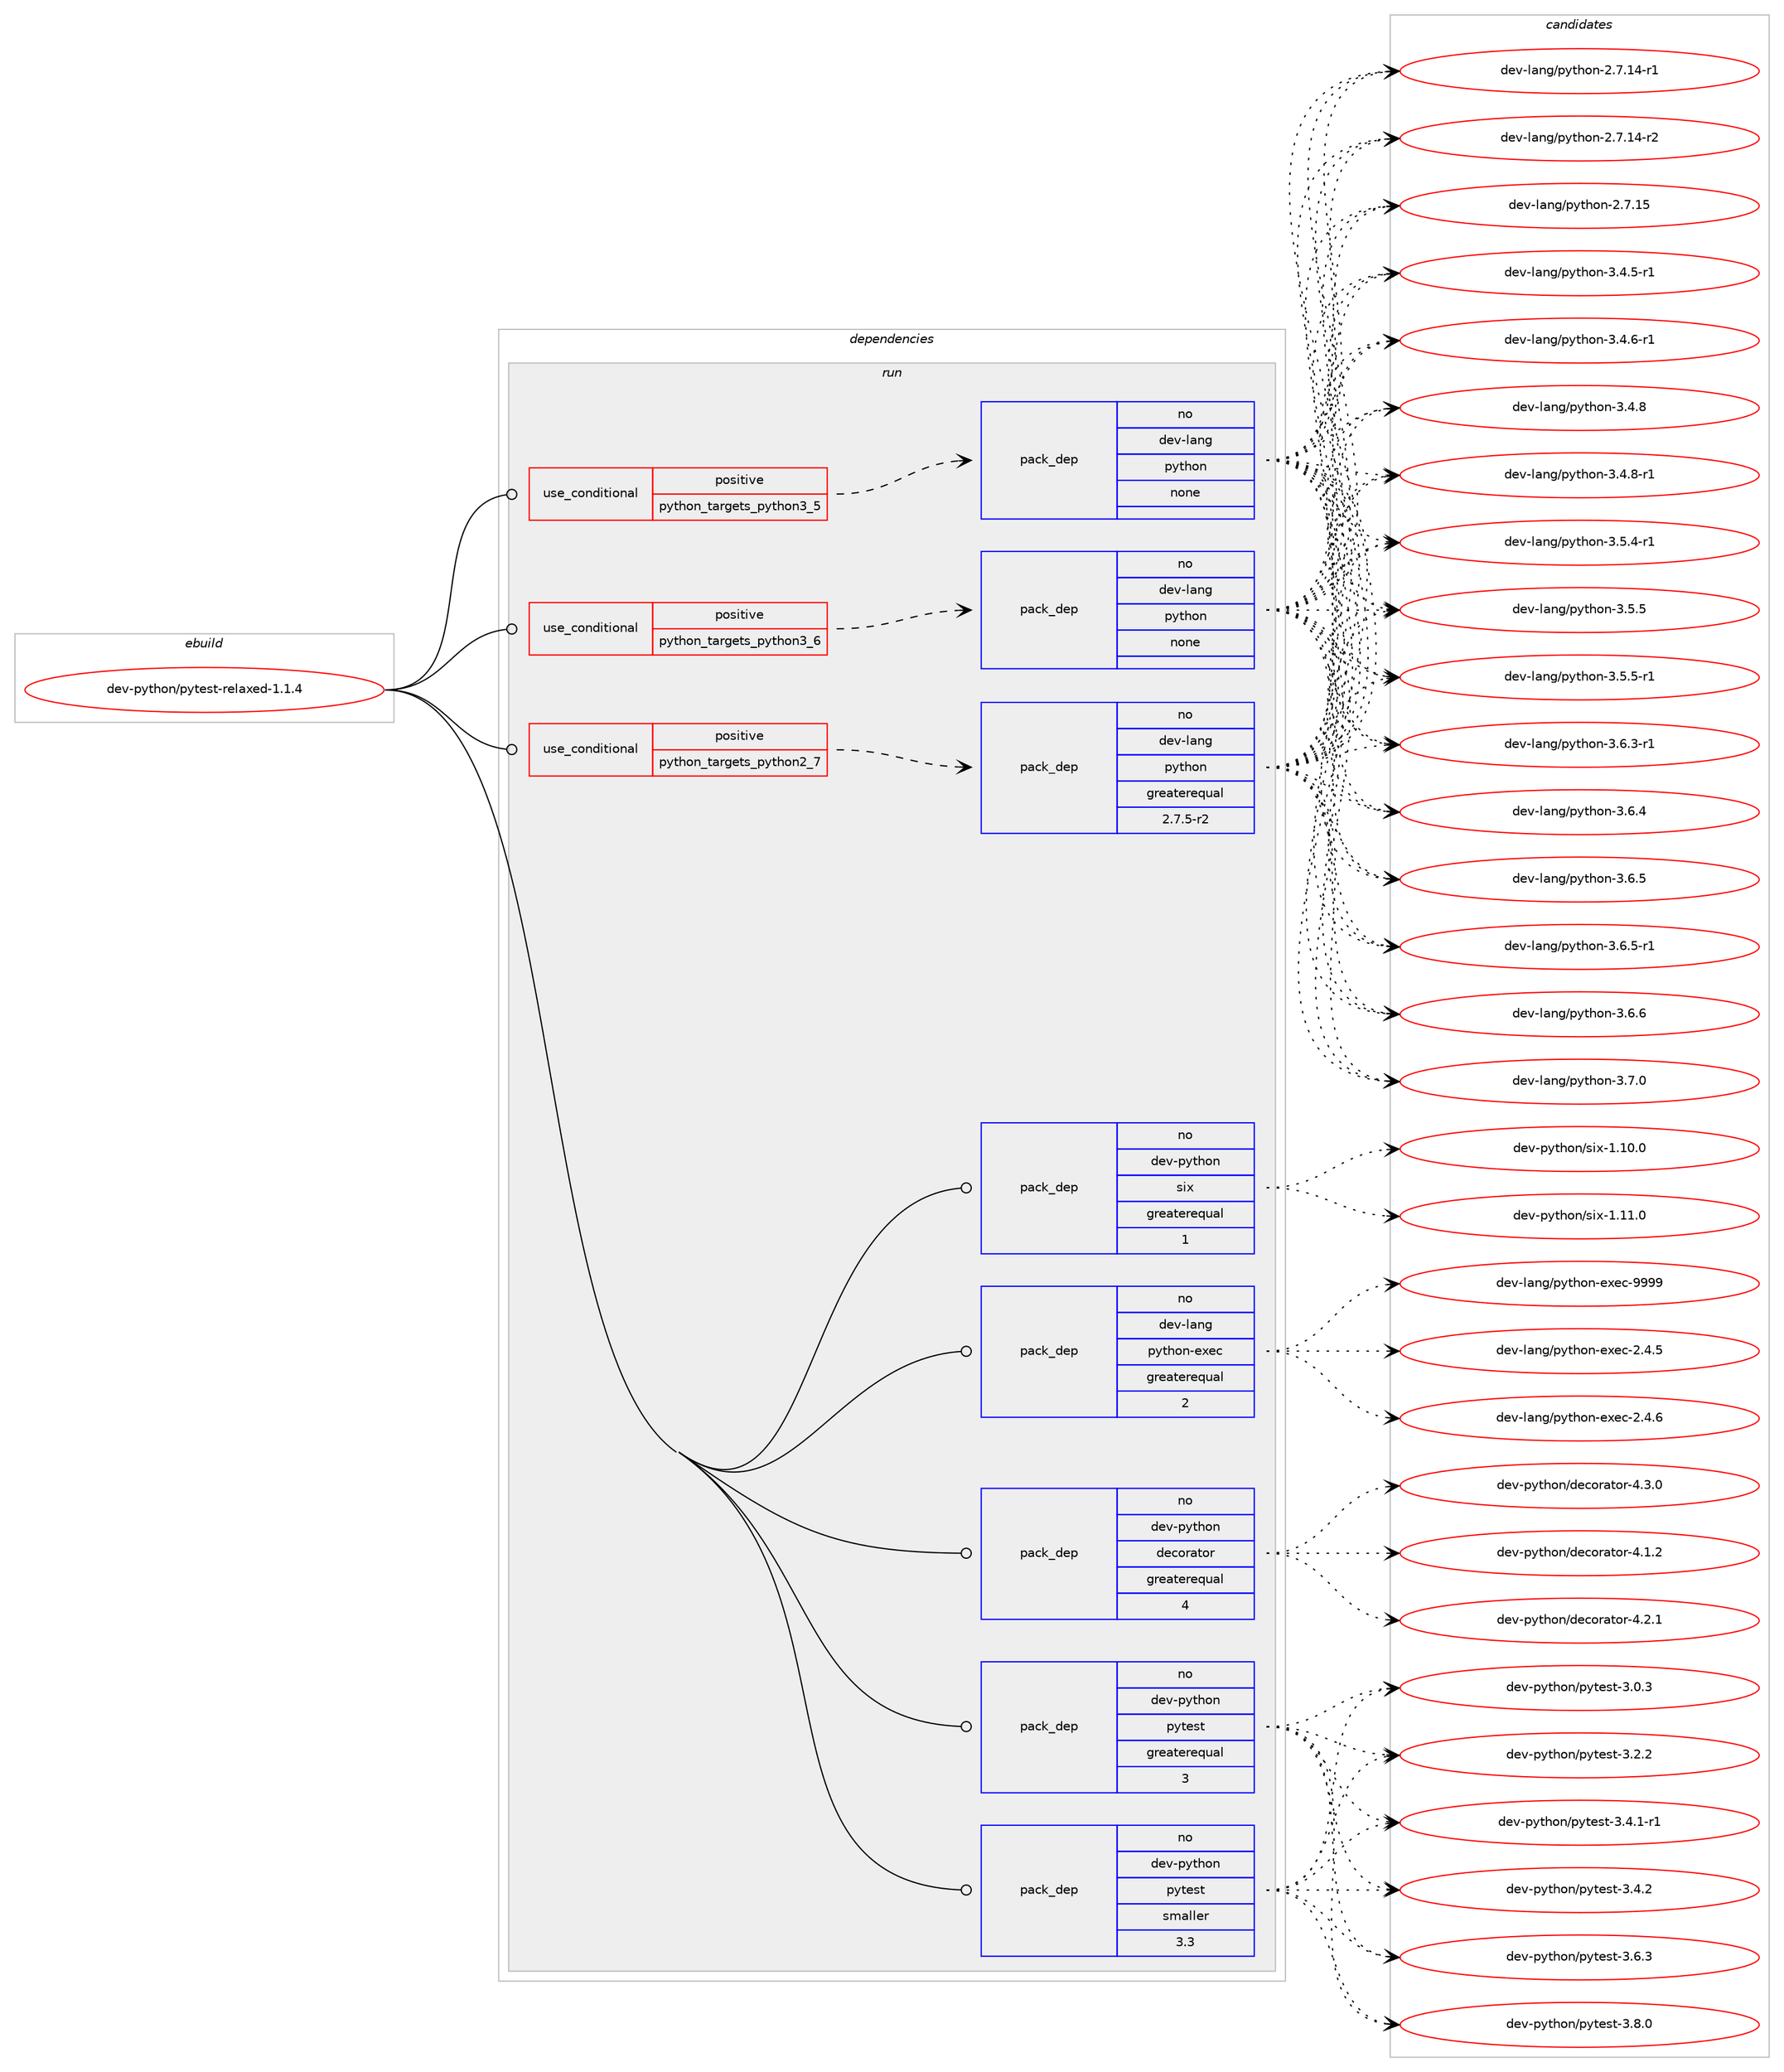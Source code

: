 digraph prolog {

# *************
# Graph options
# *************

newrank=true;
concentrate=true;
compound=true;
graph [rankdir=LR,fontname=Helvetica,fontsize=10,ranksep=1.5];#, ranksep=2.5, nodesep=0.2];
edge  [arrowhead=vee];
node  [fontname=Helvetica,fontsize=10];

# **********
# The ebuild
# **********

subgraph cluster_leftcol {
color=gray;
rank=same;
label=<<i>ebuild</i>>;
id [label="dev-python/pytest-relaxed-1.1.4", color=red, width=4, href="../dev-python/pytest-relaxed-1.1.4.svg"];
}

# ****************
# The dependencies
# ****************

subgraph cluster_midcol {
color=gray;
label=<<i>dependencies</i>>;
subgraph cluster_compile {
fillcolor="#eeeeee";
style=filled;
label=<<i>compile</i>>;
}
subgraph cluster_compileandrun {
fillcolor="#eeeeee";
style=filled;
label=<<i>compile and run</i>>;
}
subgraph cluster_run {
fillcolor="#eeeeee";
style=filled;
label=<<i>run</i>>;
subgraph cond1901 {
dependency6658 [label=<<TABLE BORDER="0" CELLBORDER="1" CELLSPACING="0" CELLPADDING="4"><TR><TD ROWSPAN="3" CELLPADDING="10">use_conditional</TD></TR><TR><TD>positive</TD></TR><TR><TD>python_targets_python2_7</TD></TR></TABLE>>, shape=none, color=red];
subgraph pack4625 {
dependency6659 [label=<<TABLE BORDER="0" CELLBORDER="1" CELLSPACING="0" CELLPADDING="4" WIDTH="220"><TR><TD ROWSPAN="6" CELLPADDING="30">pack_dep</TD></TR><TR><TD WIDTH="110">no</TD></TR><TR><TD>dev-lang</TD></TR><TR><TD>python</TD></TR><TR><TD>greaterequal</TD></TR><TR><TD>2.7.5-r2</TD></TR></TABLE>>, shape=none, color=blue];
}
dependency6658:e -> dependency6659:w [weight=20,style="dashed",arrowhead="vee"];
}
id:e -> dependency6658:w [weight=20,style="solid",arrowhead="odot"];
subgraph cond1902 {
dependency6660 [label=<<TABLE BORDER="0" CELLBORDER="1" CELLSPACING="0" CELLPADDING="4"><TR><TD ROWSPAN="3" CELLPADDING="10">use_conditional</TD></TR><TR><TD>positive</TD></TR><TR><TD>python_targets_python3_5</TD></TR></TABLE>>, shape=none, color=red];
subgraph pack4626 {
dependency6661 [label=<<TABLE BORDER="0" CELLBORDER="1" CELLSPACING="0" CELLPADDING="4" WIDTH="220"><TR><TD ROWSPAN="6" CELLPADDING="30">pack_dep</TD></TR><TR><TD WIDTH="110">no</TD></TR><TR><TD>dev-lang</TD></TR><TR><TD>python</TD></TR><TR><TD>none</TD></TR><TR><TD></TD></TR></TABLE>>, shape=none, color=blue];
}
dependency6660:e -> dependency6661:w [weight=20,style="dashed",arrowhead="vee"];
}
id:e -> dependency6660:w [weight=20,style="solid",arrowhead="odot"];
subgraph cond1903 {
dependency6662 [label=<<TABLE BORDER="0" CELLBORDER="1" CELLSPACING="0" CELLPADDING="4"><TR><TD ROWSPAN="3" CELLPADDING="10">use_conditional</TD></TR><TR><TD>positive</TD></TR><TR><TD>python_targets_python3_6</TD></TR></TABLE>>, shape=none, color=red];
subgraph pack4627 {
dependency6663 [label=<<TABLE BORDER="0" CELLBORDER="1" CELLSPACING="0" CELLPADDING="4" WIDTH="220"><TR><TD ROWSPAN="6" CELLPADDING="30">pack_dep</TD></TR><TR><TD WIDTH="110">no</TD></TR><TR><TD>dev-lang</TD></TR><TR><TD>python</TD></TR><TR><TD>none</TD></TR><TR><TD></TD></TR></TABLE>>, shape=none, color=blue];
}
dependency6662:e -> dependency6663:w [weight=20,style="dashed",arrowhead="vee"];
}
id:e -> dependency6662:w [weight=20,style="solid",arrowhead="odot"];
subgraph pack4628 {
dependency6664 [label=<<TABLE BORDER="0" CELLBORDER="1" CELLSPACING="0" CELLPADDING="4" WIDTH="220"><TR><TD ROWSPAN="6" CELLPADDING="30">pack_dep</TD></TR><TR><TD WIDTH="110">no</TD></TR><TR><TD>dev-lang</TD></TR><TR><TD>python-exec</TD></TR><TR><TD>greaterequal</TD></TR><TR><TD>2</TD></TR></TABLE>>, shape=none, color=blue];
}
id:e -> dependency6664:w [weight=20,style="solid",arrowhead="odot"];
subgraph pack4629 {
dependency6665 [label=<<TABLE BORDER="0" CELLBORDER="1" CELLSPACING="0" CELLPADDING="4" WIDTH="220"><TR><TD ROWSPAN="6" CELLPADDING="30">pack_dep</TD></TR><TR><TD WIDTH="110">no</TD></TR><TR><TD>dev-python</TD></TR><TR><TD>decorator</TD></TR><TR><TD>greaterequal</TD></TR><TR><TD>4</TD></TR></TABLE>>, shape=none, color=blue];
}
id:e -> dependency6665:w [weight=20,style="solid",arrowhead="odot"];
subgraph pack4630 {
dependency6666 [label=<<TABLE BORDER="0" CELLBORDER="1" CELLSPACING="0" CELLPADDING="4" WIDTH="220"><TR><TD ROWSPAN="6" CELLPADDING="30">pack_dep</TD></TR><TR><TD WIDTH="110">no</TD></TR><TR><TD>dev-python</TD></TR><TR><TD>pytest</TD></TR><TR><TD>greaterequal</TD></TR><TR><TD>3</TD></TR></TABLE>>, shape=none, color=blue];
}
id:e -> dependency6666:w [weight=20,style="solid",arrowhead="odot"];
subgraph pack4631 {
dependency6667 [label=<<TABLE BORDER="0" CELLBORDER="1" CELLSPACING="0" CELLPADDING="4" WIDTH="220"><TR><TD ROWSPAN="6" CELLPADDING="30">pack_dep</TD></TR><TR><TD WIDTH="110">no</TD></TR><TR><TD>dev-python</TD></TR><TR><TD>pytest</TD></TR><TR><TD>smaller</TD></TR><TR><TD>3.3</TD></TR></TABLE>>, shape=none, color=blue];
}
id:e -> dependency6667:w [weight=20,style="solid",arrowhead="odot"];
subgraph pack4632 {
dependency6668 [label=<<TABLE BORDER="0" CELLBORDER="1" CELLSPACING="0" CELLPADDING="4" WIDTH="220"><TR><TD ROWSPAN="6" CELLPADDING="30">pack_dep</TD></TR><TR><TD WIDTH="110">no</TD></TR><TR><TD>dev-python</TD></TR><TR><TD>six</TD></TR><TR><TD>greaterequal</TD></TR><TR><TD>1</TD></TR></TABLE>>, shape=none, color=blue];
}
id:e -> dependency6668:w [weight=20,style="solid",arrowhead="odot"];
}
}

# **************
# The candidates
# **************

subgraph cluster_choices {
rank=same;
color=gray;
label=<<i>candidates</i>>;

subgraph choice4625 {
color=black;
nodesep=1;
choice100101118451089711010347112121116104111110455046554649524511449 [label="dev-lang/python-2.7.14-r1", color=red, width=4,href="../dev-lang/python-2.7.14-r1.svg"];
choice100101118451089711010347112121116104111110455046554649524511450 [label="dev-lang/python-2.7.14-r2", color=red, width=4,href="../dev-lang/python-2.7.14-r2.svg"];
choice10010111845108971101034711212111610411111045504655464953 [label="dev-lang/python-2.7.15", color=red, width=4,href="../dev-lang/python-2.7.15.svg"];
choice1001011184510897110103471121211161041111104551465246534511449 [label="dev-lang/python-3.4.5-r1", color=red, width=4,href="../dev-lang/python-3.4.5-r1.svg"];
choice1001011184510897110103471121211161041111104551465246544511449 [label="dev-lang/python-3.4.6-r1", color=red, width=4,href="../dev-lang/python-3.4.6-r1.svg"];
choice100101118451089711010347112121116104111110455146524656 [label="dev-lang/python-3.4.8", color=red, width=4,href="../dev-lang/python-3.4.8.svg"];
choice1001011184510897110103471121211161041111104551465246564511449 [label="dev-lang/python-3.4.8-r1", color=red, width=4,href="../dev-lang/python-3.4.8-r1.svg"];
choice1001011184510897110103471121211161041111104551465346524511449 [label="dev-lang/python-3.5.4-r1", color=red, width=4,href="../dev-lang/python-3.5.4-r1.svg"];
choice100101118451089711010347112121116104111110455146534653 [label="dev-lang/python-3.5.5", color=red, width=4,href="../dev-lang/python-3.5.5.svg"];
choice1001011184510897110103471121211161041111104551465346534511449 [label="dev-lang/python-3.5.5-r1", color=red, width=4,href="../dev-lang/python-3.5.5-r1.svg"];
choice1001011184510897110103471121211161041111104551465446514511449 [label="dev-lang/python-3.6.3-r1", color=red, width=4,href="../dev-lang/python-3.6.3-r1.svg"];
choice100101118451089711010347112121116104111110455146544652 [label="dev-lang/python-3.6.4", color=red, width=4,href="../dev-lang/python-3.6.4.svg"];
choice100101118451089711010347112121116104111110455146544653 [label="dev-lang/python-3.6.5", color=red, width=4,href="../dev-lang/python-3.6.5.svg"];
choice1001011184510897110103471121211161041111104551465446534511449 [label="dev-lang/python-3.6.5-r1", color=red, width=4,href="../dev-lang/python-3.6.5-r1.svg"];
choice100101118451089711010347112121116104111110455146544654 [label="dev-lang/python-3.6.6", color=red, width=4,href="../dev-lang/python-3.6.6.svg"];
choice100101118451089711010347112121116104111110455146554648 [label="dev-lang/python-3.7.0", color=red, width=4,href="../dev-lang/python-3.7.0.svg"];
dependency6659:e -> choice100101118451089711010347112121116104111110455046554649524511449:w [style=dotted,weight="100"];
dependency6659:e -> choice100101118451089711010347112121116104111110455046554649524511450:w [style=dotted,weight="100"];
dependency6659:e -> choice10010111845108971101034711212111610411111045504655464953:w [style=dotted,weight="100"];
dependency6659:e -> choice1001011184510897110103471121211161041111104551465246534511449:w [style=dotted,weight="100"];
dependency6659:e -> choice1001011184510897110103471121211161041111104551465246544511449:w [style=dotted,weight="100"];
dependency6659:e -> choice100101118451089711010347112121116104111110455146524656:w [style=dotted,weight="100"];
dependency6659:e -> choice1001011184510897110103471121211161041111104551465246564511449:w [style=dotted,weight="100"];
dependency6659:e -> choice1001011184510897110103471121211161041111104551465346524511449:w [style=dotted,weight="100"];
dependency6659:e -> choice100101118451089711010347112121116104111110455146534653:w [style=dotted,weight="100"];
dependency6659:e -> choice1001011184510897110103471121211161041111104551465346534511449:w [style=dotted,weight="100"];
dependency6659:e -> choice1001011184510897110103471121211161041111104551465446514511449:w [style=dotted,weight="100"];
dependency6659:e -> choice100101118451089711010347112121116104111110455146544652:w [style=dotted,weight="100"];
dependency6659:e -> choice100101118451089711010347112121116104111110455146544653:w [style=dotted,weight="100"];
dependency6659:e -> choice1001011184510897110103471121211161041111104551465446534511449:w [style=dotted,weight="100"];
dependency6659:e -> choice100101118451089711010347112121116104111110455146544654:w [style=dotted,weight="100"];
dependency6659:e -> choice100101118451089711010347112121116104111110455146554648:w [style=dotted,weight="100"];
}
subgraph choice4626 {
color=black;
nodesep=1;
choice100101118451089711010347112121116104111110455046554649524511449 [label="dev-lang/python-2.7.14-r1", color=red, width=4,href="../dev-lang/python-2.7.14-r1.svg"];
choice100101118451089711010347112121116104111110455046554649524511450 [label="dev-lang/python-2.7.14-r2", color=red, width=4,href="../dev-lang/python-2.7.14-r2.svg"];
choice10010111845108971101034711212111610411111045504655464953 [label="dev-lang/python-2.7.15", color=red, width=4,href="../dev-lang/python-2.7.15.svg"];
choice1001011184510897110103471121211161041111104551465246534511449 [label="dev-lang/python-3.4.5-r1", color=red, width=4,href="../dev-lang/python-3.4.5-r1.svg"];
choice1001011184510897110103471121211161041111104551465246544511449 [label="dev-lang/python-3.4.6-r1", color=red, width=4,href="../dev-lang/python-3.4.6-r1.svg"];
choice100101118451089711010347112121116104111110455146524656 [label="dev-lang/python-3.4.8", color=red, width=4,href="../dev-lang/python-3.4.8.svg"];
choice1001011184510897110103471121211161041111104551465246564511449 [label="dev-lang/python-3.4.8-r1", color=red, width=4,href="../dev-lang/python-3.4.8-r1.svg"];
choice1001011184510897110103471121211161041111104551465346524511449 [label="dev-lang/python-3.5.4-r1", color=red, width=4,href="../dev-lang/python-3.5.4-r1.svg"];
choice100101118451089711010347112121116104111110455146534653 [label="dev-lang/python-3.5.5", color=red, width=4,href="../dev-lang/python-3.5.5.svg"];
choice1001011184510897110103471121211161041111104551465346534511449 [label="dev-lang/python-3.5.5-r1", color=red, width=4,href="../dev-lang/python-3.5.5-r1.svg"];
choice1001011184510897110103471121211161041111104551465446514511449 [label="dev-lang/python-3.6.3-r1", color=red, width=4,href="../dev-lang/python-3.6.3-r1.svg"];
choice100101118451089711010347112121116104111110455146544652 [label="dev-lang/python-3.6.4", color=red, width=4,href="../dev-lang/python-3.6.4.svg"];
choice100101118451089711010347112121116104111110455146544653 [label="dev-lang/python-3.6.5", color=red, width=4,href="../dev-lang/python-3.6.5.svg"];
choice1001011184510897110103471121211161041111104551465446534511449 [label="dev-lang/python-3.6.5-r1", color=red, width=4,href="../dev-lang/python-3.6.5-r1.svg"];
choice100101118451089711010347112121116104111110455146544654 [label="dev-lang/python-3.6.6", color=red, width=4,href="../dev-lang/python-3.6.6.svg"];
choice100101118451089711010347112121116104111110455146554648 [label="dev-lang/python-3.7.0", color=red, width=4,href="../dev-lang/python-3.7.0.svg"];
dependency6661:e -> choice100101118451089711010347112121116104111110455046554649524511449:w [style=dotted,weight="100"];
dependency6661:e -> choice100101118451089711010347112121116104111110455046554649524511450:w [style=dotted,weight="100"];
dependency6661:e -> choice10010111845108971101034711212111610411111045504655464953:w [style=dotted,weight="100"];
dependency6661:e -> choice1001011184510897110103471121211161041111104551465246534511449:w [style=dotted,weight="100"];
dependency6661:e -> choice1001011184510897110103471121211161041111104551465246544511449:w [style=dotted,weight="100"];
dependency6661:e -> choice100101118451089711010347112121116104111110455146524656:w [style=dotted,weight="100"];
dependency6661:e -> choice1001011184510897110103471121211161041111104551465246564511449:w [style=dotted,weight="100"];
dependency6661:e -> choice1001011184510897110103471121211161041111104551465346524511449:w [style=dotted,weight="100"];
dependency6661:e -> choice100101118451089711010347112121116104111110455146534653:w [style=dotted,weight="100"];
dependency6661:e -> choice1001011184510897110103471121211161041111104551465346534511449:w [style=dotted,weight="100"];
dependency6661:e -> choice1001011184510897110103471121211161041111104551465446514511449:w [style=dotted,weight="100"];
dependency6661:e -> choice100101118451089711010347112121116104111110455146544652:w [style=dotted,weight="100"];
dependency6661:e -> choice100101118451089711010347112121116104111110455146544653:w [style=dotted,weight="100"];
dependency6661:e -> choice1001011184510897110103471121211161041111104551465446534511449:w [style=dotted,weight="100"];
dependency6661:e -> choice100101118451089711010347112121116104111110455146544654:w [style=dotted,weight="100"];
dependency6661:e -> choice100101118451089711010347112121116104111110455146554648:w [style=dotted,weight="100"];
}
subgraph choice4627 {
color=black;
nodesep=1;
choice100101118451089711010347112121116104111110455046554649524511449 [label="dev-lang/python-2.7.14-r1", color=red, width=4,href="../dev-lang/python-2.7.14-r1.svg"];
choice100101118451089711010347112121116104111110455046554649524511450 [label="dev-lang/python-2.7.14-r2", color=red, width=4,href="../dev-lang/python-2.7.14-r2.svg"];
choice10010111845108971101034711212111610411111045504655464953 [label="dev-lang/python-2.7.15", color=red, width=4,href="../dev-lang/python-2.7.15.svg"];
choice1001011184510897110103471121211161041111104551465246534511449 [label="dev-lang/python-3.4.5-r1", color=red, width=4,href="../dev-lang/python-3.4.5-r1.svg"];
choice1001011184510897110103471121211161041111104551465246544511449 [label="dev-lang/python-3.4.6-r1", color=red, width=4,href="../dev-lang/python-3.4.6-r1.svg"];
choice100101118451089711010347112121116104111110455146524656 [label="dev-lang/python-3.4.8", color=red, width=4,href="../dev-lang/python-3.4.8.svg"];
choice1001011184510897110103471121211161041111104551465246564511449 [label="dev-lang/python-3.4.8-r1", color=red, width=4,href="../dev-lang/python-3.4.8-r1.svg"];
choice1001011184510897110103471121211161041111104551465346524511449 [label="dev-lang/python-3.5.4-r1", color=red, width=4,href="../dev-lang/python-3.5.4-r1.svg"];
choice100101118451089711010347112121116104111110455146534653 [label="dev-lang/python-3.5.5", color=red, width=4,href="../dev-lang/python-3.5.5.svg"];
choice1001011184510897110103471121211161041111104551465346534511449 [label="dev-lang/python-3.5.5-r1", color=red, width=4,href="../dev-lang/python-3.5.5-r1.svg"];
choice1001011184510897110103471121211161041111104551465446514511449 [label="dev-lang/python-3.6.3-r1", color=red, width=4,href="../dev-lang/python-3.6.3-r1.svg"];
choice100101118451089711010347112121116104111110455146544652 [label="dev-lang/python-3.6.4", color=red, width=4,href="../dev-lang/python-3.6.4.svg"];
choice100101118451089711010347112121116104111110455146544653 [label="dev-lang/python-3.6.5", color=red, width=4,href="../dev-lang/python-3.6.5.svg"];
choice1001011184510897110103471121211161041111104551465446534511449 [label="dev-lang/python-3.6.5-r1", color=red, width=4,href="../dev-lang/python-3.6.5-r1.svg"];
choice100101118451089711010347112121116104111110455146544654 [label="dev-lang/python-3.6.6", color=red, width=4,href="../dev-lang/python-3.6.6.svg"];
choice100101118451089711010347112121116104111110455146554648 [label="dev-lang/python-3.7.0", color=red, width=4,href="../dev-lang/python-3.7.0.svg"];
dependency6663:e -> choice100101118451089711010347112121116104111110455046554649524511449:w [style=dotted,weight="100"];
dependency6663:e -> choice100101118451089711010347112121116104111110455046554649524511450:w [style=dotted,weight="100"];
dependency6663:e -> choice10010111845108971101034711212111610411111045504655464953:w [style=dotted,weight="100"];
dependency6663:e -> choice1001011184510897110103471121211161041111104551465246534511449:w [style=dotted,weight="100"];
dependency6663:e -> choice1001011184510897110103471121211161041111104551465246544511449:w [style=dotted,weight="100"];
dependency6663:e -> choice100101118451089711010347112121116104111110455146524656:w [style=dotted,weight="100"];
dependency6663:e -> choice1001011184510897110103471121211161041111104551465246564511449:w [style=dotted,weight="100"];
dependency6663:e -> choice1001011184510897110103471121211161041111104551465346524511449:w [style=dotted,weight="100"];
dependency6663:e -> choice100101118451089711010347112121116104111110455146534653:w [style=dotted,weight="100"];
dependency6663:e -> choice1001011184510897110103471121211161041111104551465346534511449:w [style=dotted,weight="100"];
dependency6663:e -> choice1001011184510897110103471121211161041111104551465446514511449:w [style=dotted,weight="100"];
dependency6663:e -> choice100101118451089711010347112121116104111110455146544652:w [style=dotted,weight="100"];
dependency6663:e -> choice100101118451089711010347112121116104111110455146544653:w [style=dotted,weight="100"];
dependency6663:e -> choice1001011184510897110103471121211161041111104551465446534511449:w [style=dotted,weight="100"];
dependency6663:e -> choice100101118451089711010347112121116104111110455146544654:w [style=dotted,weight="100"];
dependency6663:e -> choice100101118451089711010347112121116104111110455146554648:w [style=dotted,weight="100"];
}
subgraph choice4628 {
color=black;
nodesep=1;
choice1001011184510897110103471121211161041111104510112010199455046524653 [label="dev-lang/python-exec-2.4.5", color=red, width=4,href="../dev-lang/python-exec-2.4.5.svg"];
choice1001011184510897110103471121211161041111104510112010199455046524654 [label="dev-lang/python-exec-2.4.6", color=red, width=4,href="../dev-lang/python-exec-2.4.6.svg"];
choice10010111845108971101034711212111610411111045101120101994557575757 [label="dev-lang/python-exec-9999", color=red, width=4,href="../dev-lang/python-exec-9999.svg"];
dependency6664:e -> choice1001011184510897110103471121211161041111104510112010199455046524653:w [style=dotted,weight="100"];
dependency6664:e -> choice1001011184510897110103471121211161041111104510112010199455046524654:w [style=dotted,weight="100"];
dependency6664:e -> choice10010111845108971101034711212111610411111045101120101994557575757:w [style=dotted,weight="100"];
}
subgraph choice4629 {
color=black;
nodesep=1;
choice10010111845112121116104111110471001019911111497116111114455246494650 [label="dev-python/decorator-4.1.2", color=red, width=4,href="../dev-python/decorator-4.1.2.svg"];
choice10010111845112121116104111110471001019911111497116111114455246504649 [label="dev-python/decorator-4.2.1", color=red, width=4,href="../dev-python/decorator-4.2.1.svg"];
choice10010111845112121116104111110471001019911111497116111114455246514648 [label="dev-python/decorator-4.3.0", color=red, width=4,href="../dev-python/decorator-4.3.0.svg"];
dependency6665:e -> choice10010111845112121116104111110471001019911111497116111114455246494650:w [style=dotted,weight="100"];
dependency6665:e -> choice10010111845112121116104111110471001019911111497116111114455246504649:w [style=dotted,weight="100"];
dependency6665:e -> choice10010111845112121116104111110471001019911111497116111114455246514648:w [style=dotted,weight="100"];
}
subgraph choice4630 {
color=black;
nodesep=1;
choice1001011184511212111610411111047112121116101115116455146484651 [label="dev-python/pytest-3.0.3", color=red, width=4,href="../dev-python/pytest-3.0.3.svg"];
choice1001011184511212111610411111047112121116101115116455146504650 [label="dev-python/pytest-3.2.2", color=red, width=4,href="../dev-python/pytest-3.2.2.svg"];
choice10010111845112121116104111110471121211161011151164551465246494511449 [label="dev-python/pytest-3.4.1-r1", color=red, width=4,href="../dev-python/pytest-3.4.1-r1.svg"];
choice1001011184511212111610411111047112121116101115116455146524650 [label="dev-python/pytest-3.4.2", color=red, width=4,href="../dev-python/pytest-3.4.2.svg"];
choice1001011184511212111610411111047112121116101115116455146544651 [label="dev-python/pytest-3.6.3", color=red, width=4,href="../dev-python/pytest-3.6.3.svg"];
choice1001011184511212111610411111047112121116101115116455146564648 [label="dev-python/pytest-3.8.0", color=red, width=4,href="../dev-python/pytest-3.8.0.svg"];
dependency6666:e -> choice1001011184511212111610411111047112121116101115116455146484651:w [style=dotted,weight="100"];
dependency6666:e -> choice1001011184511212111610411111047112121116101115116455146504650:w [style=dotted,weight="100"];
dependency6666:e -> choice10010111845112121116104111110471121211161011151164551465246494511449:w [style=dotted,weight="100"];
dependency6666:e -> choice1001011184511212111610411111047112121116101115116455146524650:w [style=dotted,weight="100"];
dependency6666:e -> choice1001011184511212111610411111047112121116101115116455146544651:w [style=dotted,weight="100"];
dependency6666:e -> choice1001011184511212111610411111047112121116101115116455146564648:w [style=dotted,weight="100"];
}
subgraph choice4631 {
color=black;
nodesep=1;
choice1001011184511212111610411111047112121116101115116455146484651 [label="dev-python/pytest-3.0.3", color=red, width=4,href="../dev-python/pytest-3.0.3.svg"];
choice1001011184511212111610411111047112121116101115116455146504650 [label="dev-python/pytest-3.2.2", color=red, width=4,href="../dev-python/pytest-3.2.2.svg"];
choice10010111845112121116104111110471121211161011151164551465246494511449 [label="dev-python/pytest-3.4.1-r1", color=red, width=4,href="../dev-python/pytest-3.4.1-r1.svg"];
choice1001011184511212111610411111047112121116101115116455146524650 [label="dev-python/pytest-3.4.2", color=red, width=4,href="../dev-python/pytest-3.4.2.svg"];
choice1001011184511212111610411111047112121116101115116455146544651 [label="dev-python/pytest-3.6.3", color=red, width=4,href="../dev-python/pytest-3.6.3.svg"];
choice1001011184511212111610411111047112121116101115116455146564648 [label="dev-python/pytest-3.8.0", color=red, width=4,href="../dev-python/pytest-3.8.0.svg"];
dependency6667:e -> choice1001011184511212111610411111047112121116101115116455146484651:w [style=dotted,weight="100"];
dependency6667:e -> choice1001011184511212111610411111047112121116101115116455146504650:w [style=dotted,weight="100"];
dependency6667:e -> choice10010111845112121116104111110471121211161011151164551465246494511449:w [style=dotted,weight="100"];
dependency6667:e -> choice1001011184511212111610411111047112121116101115116455146524650:w [style=dotted,weight="100"];
dependency6667:e -> choice1001011184511212111610411111047112121116101115116455146544651:w [style=dotted,weight="100"];
dependency6667:e -> choice1001011184511212111610411111047112121116101115116455146564648:w [style=dotted,weight="100"];
}
subgraph choice4632 {
color=black;
nodesep=1;
choice100101118451121211161041111104711510512045494649484648 [label="dev-python/six-1.10.0", color=red, width=4,href="../dev-python/six-1.10.0.svg"];
choice100101118451121211161041111104711510512045494649494648 [label="dev-python/six-1.11.0", color=red, width=4,href="../dev-python/six-1.11.0.svg"];
dependency6668:e -> choice100101118451121211161041111104711510512045494649484648:w [style=dotted,weight="100"];
dependency6668:e -> choice100101118451121211161041111104711510512045494649494648:w [style=dotted,weight="100"];
}
}

}
